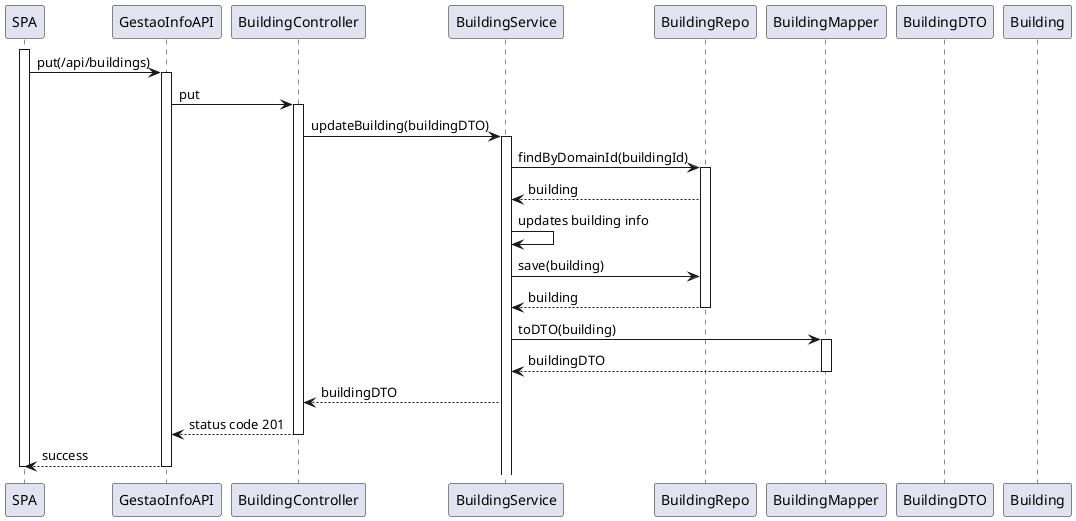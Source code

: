 @startuml
participant SPA
participant "GestaoInfoAPI" as API
participant "BuildingController" as Ctrl
participant "BuildingService" as Srv
participant "BuildingRepo" as Repo
participant "BuildingMapper" as Map
participant "BuildingDTO" as DTO
participant "Building" as Domain

activate SPA
SPA -> API: put(/api/buildings)
activate API

API -> Ctrl: put
activate Ctrl

Ctrl -> Srv: updateBuilding(buildingDTO)
activate Srv

' create Domain
' Srv -> Domain: create
Srv -> Repo: findByDomainId(buildingId)
activate Repo
Repo --> Srv: building
Srv -> Srv: updates building info
Srv -> Repo: save(building)
Repo --> Srv: building
deactivate Repo

Srv -> Map: toDTO(building)
activate Map
Map --> Srv: buildingDTO
deactivate Map

Srv --> Ctrl: buildingDTO

Ctrl --> API: status code 201
deactivate Ctrl

API --> SPA: success
deactivate API
deactivate SPA
@enduml